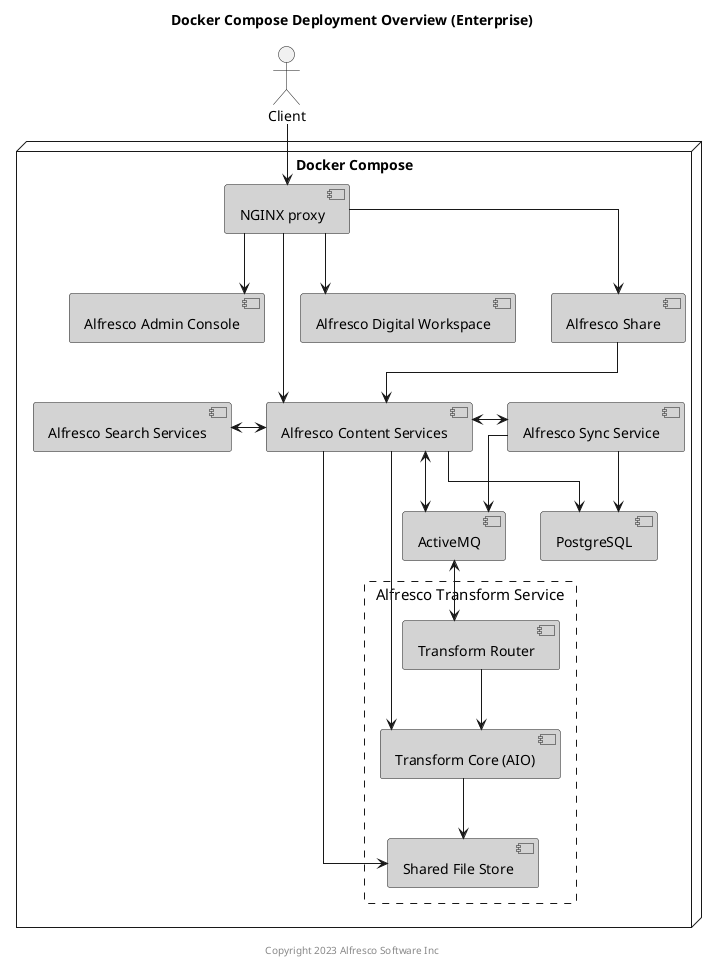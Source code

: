 @startuml

Title: Docker Compose Deployment Overview (Enterprise)

skinparam componentStyle uml2
skinparam linetype ortho
skinparam rectangle {
    BorderStyle dashed
    FontSize 15
    FontStyle none
}

actor Client

node "Docker Compose" {
    component "NGINX proxy" as proxy #lightgrey
    component "Alfresco Admin Console" as aac #lightgrey
    component "Alfresco Digital Workspace" as adw #lightgrey
    component "Alfresco Content Services" as acs #lightgrey
    component "Alfresco Search Services" as ass #lightgrey
    component "Alfresco Sync Service" as sync #lightgrey
    component "PostgreSQL" as psql #lightgrey
    component "Alfresco Share" as share #lightgrey
    component "ActiveMQ" as amq #lightgrey
    rectangle "Alfresco Transform Service" {
        component "Transform Router" as tr #lightgrey
        component "Shared File Store" as sfs #lightgrey
        component "Transform Core (AIO)" as tcore #lightgrey
    }
}

Client --> proxy

proxy --> aac
proxy --> share
proxy --> adw
proxy --> acs

share --> acs
acs <-left-> ass
sync <-left-> acs
sync --> psql
sync --> amq
acs --> psql
acs --> tcore
acs --> sfs
acs <--> amq
tr --> tcore
tr <-up-> amq
tcore --> sfs


center footer Copyright 2023 Alfresco Software Inc

@enduml
